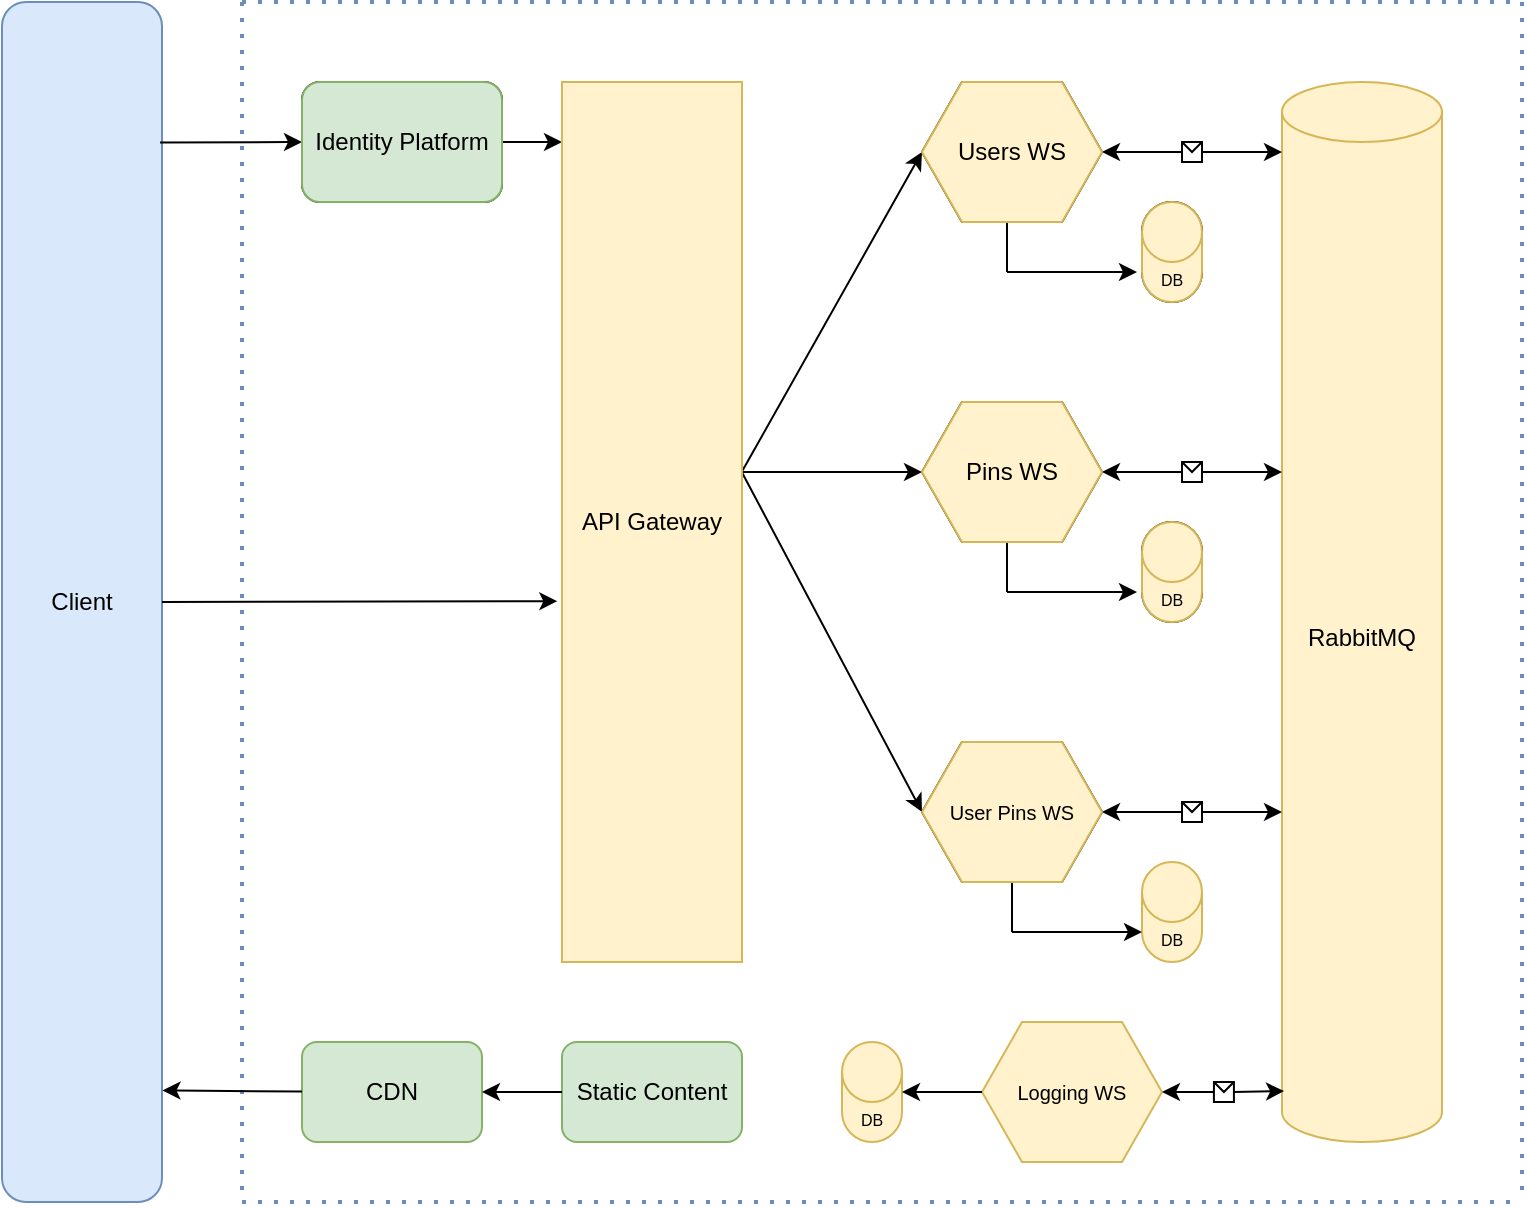 <mxfile version="19.0.1" type="device"><diagram id="nd-BZ3jJjI14M01-SQJC" name="Page-1"><mxGraphModel dx="1185" dy="655" grid="0" gridSize="10" guides="1" tooltips="1" connect="1" arrows="1" fold="1" page="1" pageScale="1" pageWidth="827" pageHeight="1169" math="0" shadow="0"><root><mxCell id="0"/><mxCell id="1" parent="0"/><mxCell id="uUjmPPK7KRRG7Tw3pjMZ-1" value="RabbitMQ" style="shape=cylinder3;whiteSpace=wrap;html=1;boundedLbl=1;backgroundOutline=1;size=15;fillColor=#fff2cc;strokeColor=#d6b656;" parent="1" vertex="1"><mxGeometry x="680" y="80" width="80" height="530" as="geometry"/></mxCell><mxCell id="uUjmPPK7KRRG7Tw3pjMZ-2" value="Identity Platform" style="rounded=1;whiteSpace=wrap;html=1;" parent="1" vertex="1"><mxGeometry x="190" y="80" width="100" height="60" as="geometry"/></mxCell><mxCell id="uUjmPPK7KRRG7Tw3pjMZ-4" value="Client" style="rounded=1;whiteSpace=wrap;html=1;fillColor=#dae8fc;strokeColor=#6c8ebf;" parent="1" vertex="1"><mxGeometry x="40" y="40" width="80" height="600" as="geometry"/></mxCell><mxCell id="uUjmPPK7KRRG7Tw3pjMZ-5" value="" style="endArrow=none;dashed=1;html=1;dashPattern=1 3;strokeWidth=2;rounded=0;fillColor=#dae8fc;strokeColor=#6c8ebf;" parent="1" edge="1"><mxGeometry width="50" height="50" relative="1" as="geometry"><mxPoint x="160" y="40" as="sourcePoint"/><mxPoint x="800" y="40" as="targetPoint"/></mxGeometry></mxCell><mxCell id="uUjmPPK7KRRG7Tw3pjMZ-6" value="" style="endArrow=none;dashed=1;html=1;dashPattern=1 3;strokeWidth=2;rounded=0;fillColor=#dae8fc;strokeColor=#6c8ebf;" parent="1" edge="1"><mxGeometry width="50" height="50" relative="1" as="geometry"><mxPoint x="160" y="640" as="sourcePoint"/><mxPoint x="800" y="640" as="targetPoint"/></mxGeometry></mxCell><mxCell id="uUjmPPK7KRRG7Tw3pjMZ-7" value="" style="endArrow=none;dashed=1;html=1;dashPattern=1 3;strokeWidth=2;rounded=0;fillColor=#dae8fc;strokeColor=#6c8ebf;" parent="1" edge="1"><mxGeometry width="50" height="50" relative="1" as="geometry"><mxPoint x="160" y="40" as="sourcePoint"/><mxPoint x="160" y="640" as="targetPoint"/></mxGeometry></mxCell><mxCell id="uUjmPPK7KRRG7Tw3pjMZ-8" value="" style="endArrow=none;dashed=1;html=1;dashPattern=1 3;strokeWidth=2;rounded=0;fillColor=#dae8fc;strokeColor=#6c8ebf;" parent="1" edge="1"><mxGeometry width="50" height="50" relative="1" as="geometry"><mxPoint x="800" y="40" as="sourcePoint"/><mxPoint x="800" y="640" as="targetPoint"/></mxGeometry></mxCell><mxCell id="uUjmPPK7KRRG7Tw3pjMZ-9" value="API Gateway" style="rounded=0;whiteSpace=wrap;html=1;" parent="1" vertex="1"><mxGeometry x="320" y="80" width="90" height="440" as="geometry"/></mxCell><mxCell id="uUjmPPK7KRRG7Tw3pjMZ-10" value="Static Content" style="rounded=1;whiteSpace=wrap;html=1;fillColor=#d5e8d4;strokeColor=#82b366;" parent="1" vertex="1"><mxGeometry x="320" y="560" width="90" height="50" as="geometry"/></mxCell><mxCell id="uUjmPPK7KRRG7Tw3pjMZ-11" value="CDN" style="rounded=1;whiteSpace=wrap;html=1;fillColor=#d5e8d4;strokeColor=#82b366;" parent="1" vertex="1"><mxGeometry x="190" y="560" width="90" height="50" as="geometry"/></mxCell><mxCell id="uUjmPPK7KRRG7Tw3pjMZ-12" value="" style="endArrow=classic;html=1;rounded=0;entryX=0;entryY=0.5;entryDx=0;entryDy=0;exitX=0.988;exitY=0.117;exitDx=0;exitDy=0;exitPerimeter=0;" parent="1" source="uUjmPPK7KRRG7Tw3pjMZ-4" target="uUjmPPK7KRRG7Tw3pjMZ-2" edge="1"><mxGeometry width="50" height="50" relative="1" as="geometry"><mxPoint x="390" y="400" as="sourcePoint"/><mxPoint x="440" y="350" as="targetPoint"/></mxGeometry></mxCell><mxCell id="uUjmPPK7KRRG7Tw3pjMZ-13" value="" style="endArrow=classic;html=1;rounded=0;exitX=1;exitY=0.5;exitDx=0;exitDy=0;" parent="1" source="uUjmPPK7KRRG7Tw3pjMZ-2" edge="1"><mxGeometry width="50" height="50" relative="1" as="geometry"><mxPoint x="390" y="400" as="sourcePoint"/><mxPoint x="320" y="110" as="targetPoint"/></mxGeometry></mxCell><mxCell id="uUjmPPK7KRRG7Tw3pjMZ-14" value="" style="endArrow=classic;html=1;rounded=0;exitX=1;exitY=0.5;exitDx=0;exitDy=0;entryX=-0.026;entryY=0.59;entryDx=0;entryDy=0;entryPerimeter=0;" parent="1" source="uUjmPPK7KRRG7Tw3pjMZ-4" target="uUjmPPK7KRRG7Tw3pjMZ-9" edge="1"><mxGeometry width="50" height="50" relative="1" as="geometry"><mxPoint x="400" y="360" as="sourcePoint"/><mxPoint x="450" y="310" as="targetPoint"/></mxGeometry></mxCell><mxCell id="uUjmPPK7KRRG7Tw3pjMZ-15" value="Users WS" style="shape=hexagon;perimeter=hexagonPerimeter2;whiteSpace=wrap;html=1;fixedSize=1;" parent="1" vertex="1"><mxGeometry x="500" y="80" width="90" height="70" as="geometry"/></mxCell><mxCell id="uUjmPPK7KRRG7Tw3pjMZ-16" value="Pins WS" style="shape=hexagon;perimeter=hexagonPerimeter2;whiteSpace=wrap;html=1;fixedSize=1;" parent="1" vertex="1"><mxGeometry x="500" y="240" width="90" height="70" as="geometry"/></mxCell><mxCell id="uUjmPPK7KRRG7Tw3pjMZ-17" value="&lt;font style=&quot;font-size: 10px&quot;&gt;User Pins WS&lt;/font&gt;" style="shape=hexagon;perimeter=hexagonPerimeter2;whiteSpace=wrap;html=1;fixedSize=1;" parent="1" vertex="1"><mxGeometry x="500" y="410" width="90" height="70" as="geometry"/></mxCell><mxCell id="uUjmPPK7KRRG7Tw3pjMZ-18" value="&lt;font style=&quot;font-size: 8px&quot;&gt;DB&lt;/font&gt;" style="shape=cylinder3;whiteSpace=wrap;html=1;boundedLbl=1;backgroundOutline=1;size=15;fontSize=10;fillColor=#fff2cc;strokeColor=#d6b656;" parent="1" vertex="1"><mxGeometry x="610" y="470" width="30" height="50" as="geometry"/></mxCell><mxCell id="uUjmPPK7KRRG7Tw3pjMZ-19" value="&lt;font style=&quot;font-size: 8px&quot;&gt;DB&lt;/font&gt;" style="shape=cylinder3;whiteSpace=wrap;html=1;boundedLbl=1;backgroundOutline=1;size=15;fontSize=10;" parent="1" vertex="1"><mxGeometry x="610" y="300" width="30" height="50" as="geometry"/></mxCell><mxCell id="uUjmPPK7KRRG7Tw3pjMZ-20" value="&lt;font style=&quot;font-size: 8px&quot;&gt;DB&lt;/font&gt;" style="shape=cylinder3;whiteSpace=wrap;html=1;boundedLbl=1;backgroundOutline=1;size=15;fontSize=10;" parent="1" vertex="1"><mxGeometry x="610" y="140" width="30" height="50" as="geometry"/></mxCell><mxCell id="uUjmPPK7KRRG7Tw3pjMZ-21" value="" style="endArrow=classic;html=1;rounded=0;fontSize=8;entryX=0;entryY=0.5;entryDx=0;entryDy=0;exitX=0.999;exitY=0.443;exitDx=0;exitDy=0;exitPerimeter=0;" parent="1" source="uUjmPPK7KRRG7Tw3pjMZ-9" target="uUjmPPK7KRRG7Tw3pjMZ-15" edge="1"><mxGeometry width="50" height="50" relative="1" as="geometry"><mxPoint x="400" y="360" as="sourcePoint"/><mxPoint x="450" y="310" as="targetPoint"/></mxGeometry></mxCell><mxCell id="uUjmPPK7KRRG7Tw3pjMZ-22" value="" style="endArrow=classic;html=1;rounded=0;fontSize=8;entryX=0;entryY=0.5;entryDx=0;entryDy=0;exitX=1.001;exitY=0.444;exitDx=0;exitDy=0;exitPerimeter=0;" parent="1" source="uUjmPPK7KRRG7Tw3pjMZ-9" target="uUjmPPK7KRRG7Tw3pjMZ-17" edge="1"><mxGeometry width="50" height="50" relative="1" as="geometry"><mxPoint x="440" y="480" as="sourcePoint"/><mxPoint x="490" y="430" as="targetPoint"/></mxGeometry></mxCell><mxCell id="uUjmPPK7KRRG7Tw3pjMZ-23" value="" style="endArrow=classic;html=1;rounded=0;fontSize=8;" parent="1" edge="1"><mxGeometry width="50" height="50" relative="1" as="geometry"><mxPoint x="409" y="275" as="sourcePoint"/><mxPoint x="500" y="275" as="targetPoint"/></mxGeometry></mxCell><mxCell id="uUjmPPK7KRRG7Tw3pjMZ-24" value="" style="shape=message;html=1;whiteSpace=wrap;html=1;outlineConnect=0;fontSize=8;" parent="1" vertex="1"><mxGeometry x="630" y="110" width="10" height="10" as="geometry"/></mxCell><mxCell id="uUjmPPK7KRRG7Tw3pjMZ-25" value="&lt;font style=&quot;font-size: 10px&quot;&gt;Logging WS&lt;/font&gt;" style="shape=hexagon;perimeter=hexagonPerimeter2;whiteSpace=wrap;html=1;fixedSize=1;fillColor=#fff2cc;strokeColor=#d6b656;" parent="1" vertex="1"><mxGeometry x="530" y="550" width="90" height="70" as="geometry"/></mxCell><mxCell id="uUjmPPK7KRRG7Tw3pjMZ-26" value="&lt;font style=&quot;font-size: 8px&quot;&gt;DB&lt;/font&gt;" style="shape=cylinder3;whiteSpace=wrap;html=1;boundedLbl=1;backgroundOutline=1;size=15;fontSize=10;fillColor=#fff2cc;strokeColor=#d6b656;" parent="1" vertex="1"><mxGeometry x="460" y="560" width="30" height="50" as="geometry"/></mxCell><mxCell id="uUjmPPK7KRRG7Tw3pjMZ-27" value="" style="endArrow=classic;html=1;rounded=0;fontSize=8;entryX=1;entryY=0.5;entryDx=0;entryDy=0;exitX=0;exitY=0.5;exitDx=0;exitDy=0;" parent="1" source="uUjmPPK7KRRG7Tw3pjMZ-24" target="uUjmPPK7KRRG7Tw3pjMZ-15" edge="1"><mxGeometry width="50" height="50" relative="1" as="geometry"><mxPoint x="380" y="300" as="sourcePoint"/><mxPoint x="430" y="250" as="targetPoint"/></mxGeometry></mxCell><mxCell id="uUjmPPK7KRRG7Tw3pjMZ-28" value="" style="endArrow=classic;html=1;rounded=0;fontSize=8;exitX=1;exitY=0.5;exitDx=0;exitDy=0;" parent="1" source="uUjmPPK7KRRG7Tw3pjMZ-24" edge="1"><mxGeometry width="50" height="50" relative="1" as="geometry"><mxPoint x="380" y="300" as="sourcePoint"/><mxPoint x="680" y="115" as="targetPoint"/></mxGeometry></mxCell><mxCell id="uUjmPPK7KRRG7Tw3pjMZ-29" value="" style="shape=message;html=1;whiteSpace=wrap;html=1;outlineConnect=0;fontSize=8;" parent="1" vertex="1"><mxGeometry x="630" y="270" width="10" height="10" as="geometry"/></mxCell><mxCell id="uUjmPPK7KRRG7Tw3pjMZ-30" value="" style="endArrow=classic;html=1;rounded=0;fontSize=8;entryX=1;entryY=0.5;entryDx=0;entryDy=0;exitX=0;exitY=0.5;exitDx=0;exitDy=0;" parent="1" source="uUjmPPK7KRRG7Tw3pjMZ-29" edge="1"><mxGeometry width="50" height="50" relative="1" as="geometry"><mxPoint x="380" y="460" as="sourcePoint"/><mxPoint x="590" y="275" as="targetPoint"/></mxGeometry></mxCell><mxCell id="uUjmPPK7KRRG7Tw3pjMZ-31" value="" style="endArrow=classic;html=1;rounded=0;fontSize=8;exitX=1;exitY=0.5;exitDx=0;exitDy=0;" parent="1" source="uUjmPPK7KRRG7Tw3pjMZ-29" edge="1"><mxGeometry width="50" height="50" relative="1" as="geometry"><mxPoint x="380" y="460" as="sourcePoint"/><mxPoint x="680" y="275" as="targetPoint"/></mxGeometry></mxCell><mxCell id="uUjmPPK7KRRG7Tw3pjMZ-32" value="" style="shape=message;html=1;whiteSpace=wrap;html=1;outlineConnect=0;fontSize=8;" parent="1" vertex="1"><mxGeometry x="630" y="440" width="10" height="10" as="geometry"/></mxCell><mxCell id="uUjmPPK7KRRG7Tw3pjMZ-33" value="" style="endArrow=classic;html=1;rounded=0;fontSize=8;entryX=1;entryY=0.5;entryDx=0;entryDy=0;exitX=0;exitY=0.5;exitDx=0;exitDy=0;" parent="1" source="uUjmPPK7KRRG7Tw3pjMZ-32" edge="1"><mxGeometry width="50" height="50" relative="1" as="geometry"><mxPoint x="380" y="630" as="sourcePoint"/><mxPoint x="590" y="445" as="targetPoint"/></mxGeometry></mxCell><mxCell id="uUjmPPK7KRRG7Tw3pjMZ-34" value="" style="endArrow=classic;html=1;rounded=0;fontSize=8;exitX=1;exitY=0.5;exitDx=0;exitDy=0;" parent="1" source="uUjmPPK7KRRG7Tw3pjMZ-32" edge="1"><mxGeometry width="50" height="50" relative="1" as="geometry"><mxPoint x="380" y="630" as="sourcePoint"/><mxPoint x="680" y="445" as="targetPoint"/></mxGeometry></mxCell><mxCell id="uUjmPPK7KRRG7Tw3pjMZ-35" value="" style="shape=message;html=1;whiteSpace=wrap;html=1;outlineConnect=0;fontSize=8;" parent="1" vertex="1"><mxGeometry x="645.96" y="580" width="10" height="10" as="geometry"/></mxCell><mxCell id="uUjmPPK7KRRG7Tw3pjMZ-36" value="" style="endArrow=classic;html=1;rounded=0;fontSize=8;entryX=1;entryY=0.5;entryDx=0;entryDy=0;exitX=0;exitY=0.5;exitDx=0;exitDy=0;" parent="1" source="uUjmPPK7KRRG7Tw3pjMZ-35" target="uUjmPPK7KRRG7Tw3pjMZ-25" edge="1"><mxGeometry width="50" height="50" relative="1" as="geometry"><mxPoint x="393.96" y="770" as="sourcePoint"/><mxPoint x="623.96" y="715" as="targetPoint"/></mxGeometry></mxCell><mxCell id="uUjmPPK7KRRG7Tw3pjMZ-37" value="" style="endArrow=classic;html=1;rounded=0;fontSize=8;exitX=1;exitY=0.5;exitDx=0;exitDy=0;entryX=0.013;entryY=0.952;entryDx=0;entryDy=0;entryPerimeter=0;" parent="1" source="uUjmPPK7KRRG7Tw3pjMZ-35" target="uUjmPPK7KRRG7Tw3pjMZ-1" edge="1"><mxGeometry width="50" height="50" relative="1" as="geometry"><mxPoint x="393.96" y="770" as="sourcePoint"/><mxPoint x="683" y="714.56" as="targetPoint"/></mxGeometry></mxCell><mxCell id="uUjmPPK7KRRG7Tw3pjMZ-38" value="" style="endArrow=classic;html=1;rounded=0;fontSize=8;exitX=0;exitY=0.5;exitDx=0;exitDy=0;" parent="1" source="uUjmPPK7KRRG7Tw3pjMZ-25" edge="1"><mxGeometry width="50" height="50" relative="1" as="geometry"><mxPoint x="540" y="410" as="sourcePoint"/><mxPoint x="490" y="585" as="targetPoint"/></mxGeometry></mxCell><mxCell id="uUjmPPK7KRRG7Tw3pjMZ-40" value="" style="endArrow=none;html=1;rounded=0;fontSize=8;exitX=0.5;exitY=1;exitDx=0;exitDy=0;" parent="1" source="uUjmPPK7KRRG7Tw3pjMZ-17" edge="1"><mxGeometry width="50" height="50" relative="1" as="geometry"><mxPoint x="540" y="370" as="sourcePoint"/><mxPoint x="545" y="505" as="targetPoint"/></mxGeometry></mxCell><mxCell id="uUjmPPK7KRRG7Tw3pjMZ-41" value="" style="endArrow=classic;html=1;rounded=0;fontSize=8;entryX=0;entryY=1;entryDx=0;entryDy=-15;entryPerimeter=0;" parent="1" target="uUjmPPK7KRRG7Tw3pjMZ-18" edge="1"><mxGeometry width="50" height="50" relative="1" as="geometry"><mxPoint x="545" y="505" as="sourcePoint"/><mxPoint x="590" y="360" as="targetPoint"/></mxGeometry></mxCell><mxCell id="uUjmPPK7KRRG7Tw3pjMZ-42" value="" style="endArrow=none;html=1;rounded=0;fontSize=8;exitX=0.5;exitY=1;exitDx=0;exitDy=0;" parent="1" edge="1"><mxGeometry width="50" height="50" relative="1" as="geometry"><mxPoint x="542.5" y="310" as="sourcePoint"/><mxPoint x="542.5" y="335" as="targetPoint"/></mxGeometry></mxCell><mxCell id="uUjmPPK7KRRG7Tw3pjMZ-43" value="" style="endArrow=classic;html=1;rounded=0;fontSize=8;entryX=0;entryY=1;entryDx=0;entryDy=-15;entryPerimeter=0;" parent="1" edge="1"><mxGeometry width="50" height="50" relative="1" as="geometry"><mxPoint x="542.5" y="335" as="sourcePoint"/><mxPoint x="607.5" y="335" as="targetPoint"/></mxGeometry></mxCell><mxCell id="uUjmPPK7KRRG7Tw3pjMZ-44" value="" style="endArrow=none;html=1;rounded=0;fontSize=8;exitX=0.5;exitY=1;exitDx=0;exitDy=0;" parent="1" edge="1"><mxGeometry width="50" height="50" relative="1" as="geometry"><mxPoint x="542.5" y="150" as="sourcePoint"/><mxPoint x="542.5" y="175" as="targetPoint"/></mxGeometry></mxCell><mxCell id="uUjmPPK7KRRG7Tw3pjMZ-45" value="" style="endArrow=classic;html=1;rounded=0;fontSize=8;entryX=0;entryY=1;entryDx=0;entryDy=-15;entryPerimeter=0;" parent="1" edge="1"><mxGeometry width="50" height="50" relative="1" as="geometry"><mxPoint x="542.5" y="175" as="sourcePoint"/><mxPoint x="607.5" y="175" as="targetPoint"/></mxGeometry></mxCell><mxCell id="uUjmPPK7KRRG7Tw3pjMZ-46" value="" style="endArrow=classic;html=1;rounded=0;fontSize=8;entryX=1;entryY=0.5;entryDx=0;entryDy=0;exitX=0;exitY=0.5;exitDx=0;exitDy=0;" parent="1" source="uUjmPPK7KRRG7Tw3pjMZ-10" target="uUjmPPK7KRRG7Tw3pjMZ-11" edge="1"><mxGeometry width="50" height="50" relative="1" as="geometry"><mxPoint x="548" y="350" as="sourcePoint"/><mxPoint x="598" y="300" as="targetPoint"/></mxGeometry></mxCell><mxCell id="uUjmPPK7KRRG7Tw3pjMZ-47" value="" style="endArrow=classic;html=1;rounded=0;fontSize=8;entryX=1.003;entryY=0.907;entryDx=0;entryDy=0;exitX=0;exitY=0.5;exitDx=0;exitDy=0;entryPerimeter=0;" parent="1" target="uUjmPPK7KRRG7Tw3pjMZ-4" edge="1"><mxGeometry width="50" height="50" relative="1" as="geometry"><mxPoint x="190" y="584.8" as="sourcePoint"/><mxPoint x="150" y="584.8" as="targetPoint"/></mxGeometry></mxCell><mxCell id="ISkKDZKJiWbMh6L1Uafs-1" value="Identity Platform" style="rounded=1;whiteSpace=wrap;html=1;fillColor=#d5e8d4;strokeColor=#82b366;" vertex="1" parent="1"><mxGeometry x="190" y="80" width="100" height="60" as="geometry"/></mxCell><mxCell id="ISkKDZKJiWbMh6L1Uafs-2" value="API Gateway" style="rounded=0;whiteSpace=wrap;html=1;fillColor=#fff2cc;strokeColor=#d6b656;" vertex="1" parent="1"><mxGeometry x="320" y="80" width="90" height="440" as="geometry"/></mxCell><mxCell id="ISkKDZKJiWbMh6L1Uafs-3" value="Users WS" style="shape=hexagon;perimeter=hexagonPerimeter2;whiteSpace=wrap;html=1;fixedSize=1;fillColor=#fff2cc;strokeColor=#d6b656;" vertex="1" parent="1"><mxGeometry x="500" y="80" width="90" height="70" as="geometry"/></mxCell><mxCell id="ISkKDZKJiWbMh6L1Uafs-4" value="Pins WS" style="shape=hexagon;perimeter=hexagonPerimeter2;whiteSpace=wrap;html=1;fixedSize=1;fillColor=#fff2cc;strokeColor=#d6b656;" vertex="1" parent="1"><mxGeometry x="500" y="240" width="90" height="70" as="geometry"/></mxCell><mxCell id="ISkKDZKJiWbMh6L1Uafs-5" value="&lt;font style=&quot;font-size: 10px&quot;&gt;User Pins WS&lt;/font&gt;" style="shape=hexagon;perimeter=hexagonPerimeter2;whiteSpace=wrap;html=1;fixedSize=1;fillColor=#fff2cc;strokeColor=#d6b656;" vertex="1" parent="1"><mxGeometry x="500" y="410" width="90" height="70" as="geometry"/></mxCell><mxCell id="ISkKDZKJiWbMh6L1Uafs-6" value="&lt;font style=&quot;font-size: 8px&quot;&gt;DB&lt;/font&gt;" style="shape=cylinder3;whiteSpace=wrap;html=1;boundedLbl=1;backgroundOutline=1;size=15;fontSize=10;fillColor=#fff2cc;strokeColor=#d6b656;" vertex="1" parent="1"><mxGeometry x="610" y="300" width="30" height="50" as="geometry"/></mxCell><mxCell id="ISkKDZKJiWbMh6L1Uafs-7" value="&lt;font style=&quot;font-size: 8px&quot;&gt;DB&lt;/font&gt;" style="shape=cylinder3;whiteSpace=wrap;html=1;boundedLbl=1;backgroundOutline=1;size=15;fontSize=10;fillColor=#fff2cc;strokeColor=#d6b656;" vertex="1" parent="1"><mxGeometry x="610" y="140" width="30" height="50" as="geometry"/></mxCell></root></mxGraphModel></diagram></mxfile>